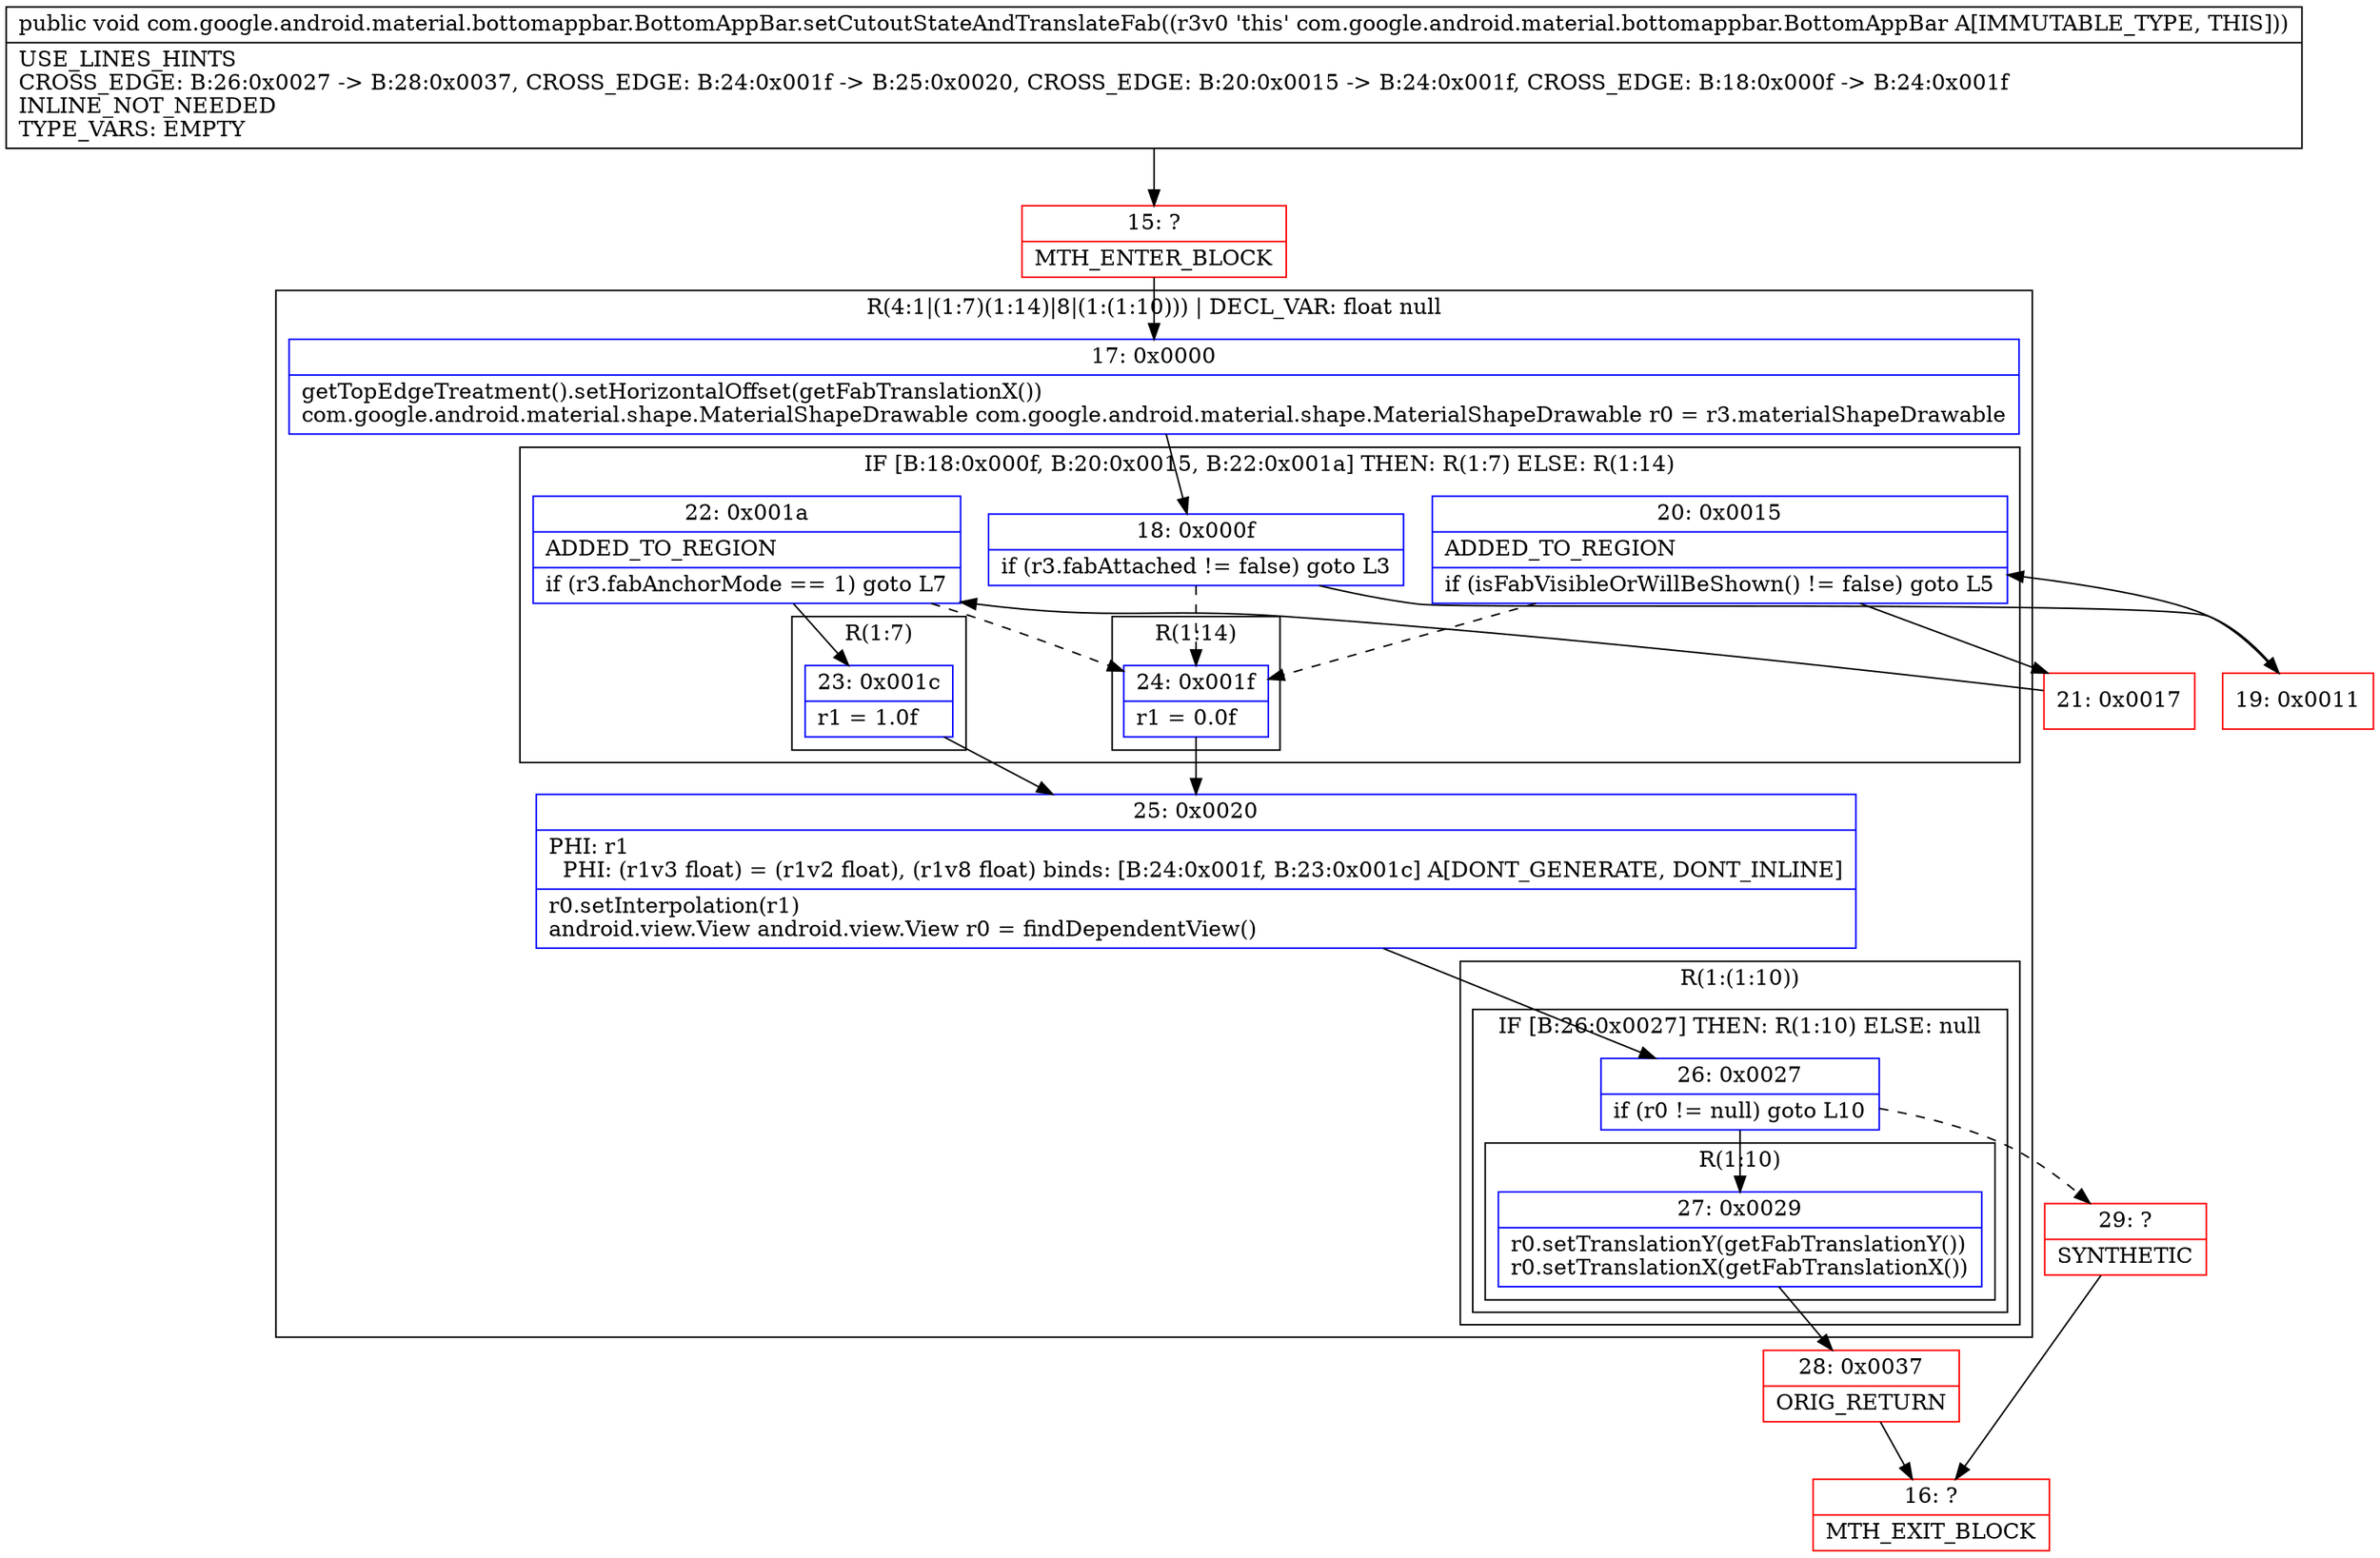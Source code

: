 digraph "CFG forcom.google.android.material.bottomappbar.BottomAppBar.setCutoutStateAndTranslateFab()V" {
subgraph cluster_Region_1909260258 {
label = "R(4:1|(1:7)(1:14)|8|(1:(1:10))) | DECL_VAR: float null\l";
node [shape=record,color=blue];
Node_17 [shape=record,label="{17\:\ 0x0000|getTopEdgeTreatment().setHorizontalOffset(getFabTranslationX())\lcom.google.android.material.shape.MaterialShapeDrawable com.google.android.material.shape.MaterialShapeDrawable r0 = r3.materialShapeDrawable\l}"];
subgraph cluster_IfRegion_1866322751 {
label = "IF [B:18:0x000f, B:20:0x0015, B:22:0x001a] THEN: R(1:7) ELSE: R(1:14)";
node [shape=record,color=blue];
Node_18 [shape=record,label="{18\:\ 0x000f|if (r3.fabAttached != false) goto L3\l}"];
Node_20 [shape=record,label="{20\:\ 0x0015|ADDED_TO_REGION\l|if (isFabVisibleOrWillBeShown() != false) goto L5\l}"];
Node_22 [shape=record,label="{22\:\ 0x001a|ADDED_TO_REGION\l|if (r3.fabAnchorMode == 1) goto L7\l}"];
subgraph cluster_Region_612363195 {
label = "R(1:7)";
node [shape=record,color=blue];
Node_23 [shape=record,label="{23\:\ 0x001c|r1 = 1.0f\l}"];
}
subgraph cluster_Region_755766245 {
label = "R(1:14)";
node [shape=record,color=blue];
Node_24 [shape=record,label="{24\:\ 0x001f|r1 = 0.0f\l}"];
}
}
Node_25 [shape=record,label="{25\:\ 0x0020|PHI: r1 \l  PHI: (r1v3 float) = (r1v2 float), (r1v8 float) binds: [B:24:0x001f, B:23:0x001c] A[DONT_GENERATE, DONT_INLINE]\l|r0.setInterpolation(r1)\landroid.view.View android.view.View r0 = findDependentView()\l}"];
subgraph cluster_Region_622461850 {
label = "R(1:(1:10))";
node [shape=record,color=blue];
subgraph cluster_IfRegion_1695902207 {
label = "IF [B:26:0x0027] THEN: R(1:10) ELSE: null";
node [shape=record,color=blue];
Node_26 [shape=record,label="{26\:\ 0x0027|if (r0 != null) goto L10\l}"];
subgraph cluster_Region_1932568912 {
label = "R(1:10)";
node [shape=record,color=blue];
Node_27 [shape=record,label="{27\:\ 0x0029|r0.setTranslationY(getFabTranslationY())\lr0.setTranslationX(getFabTranslationX())\l}"];
}
}
}
}
Node_15 [shape=record,color=red,label="{15\:\ ?|MTH_ENTER_BLOCK\l}"];
Node_19 [shape=record,color=red,label="{19\:\ 0x0011}"];
Node_21 [shape=record,color=red,label="{21\:\ 0x0017}"];
Node_28 [shape=record,color=red,label="{28\:\ 0x0037|ORIG_RETURN\l}"];
Node_16 [shape=record,color=red,label="{16\:\ ?|MTH_EXIT_BLOCK\l}"];
Node_29 [shape=record,color=red,label="{29\:\ ?|SYNTHETIC\l}"];
MethodNode[shape=record,label="{public void com.google.android.material.bottomappbar.BottomAppBar.setCutoutStateAndTranslateFab((r3v0 'this' com.google.android.material.bottomappbar.BottomAppBar A[IMMUTABLE_TYPE, THIS]))  | USE_LINES_HINTS\lCROSS_EDGE: B:26:0x0027 \-\> B:28:0x0037, CROSS_EDGE: B:24:0x001f \-\> B:25:0x0020, CROSS_EDGE: B:20:0x0015 \-\> B:24:0x001f, CROSS_EDGE: B:18:0x000f \-\> B:24:0x001f\lINLINE_NOT_NEEDED\lTYPE_VARS: EMPTY\l}"];
MethodNode -> Node_15;Node_17 -> Node_18;
Node_18 -> Node_19;
Node_18 -> Node_24[style=dashed];
Node_20 -> Node_21;
Node_20 -> Node_24[style=dashed];
Node_22 -> Node_23;
Node_22 -> Node_24[style=dashed];
Node_23 -> Node_25;
Node_24 -> Node_25;
Node_25 -> Node_26;
Node_26 -> Node_27;
Node_26 -> Node_29[style=dashed];
Node_27 -> Node_28;
Node_15 -> Node_17;
Node_19 -> Node_20;
Node_21 -> Node_22;
Node_28 -> Node_16;
Node_29 -> Node_16;
}

